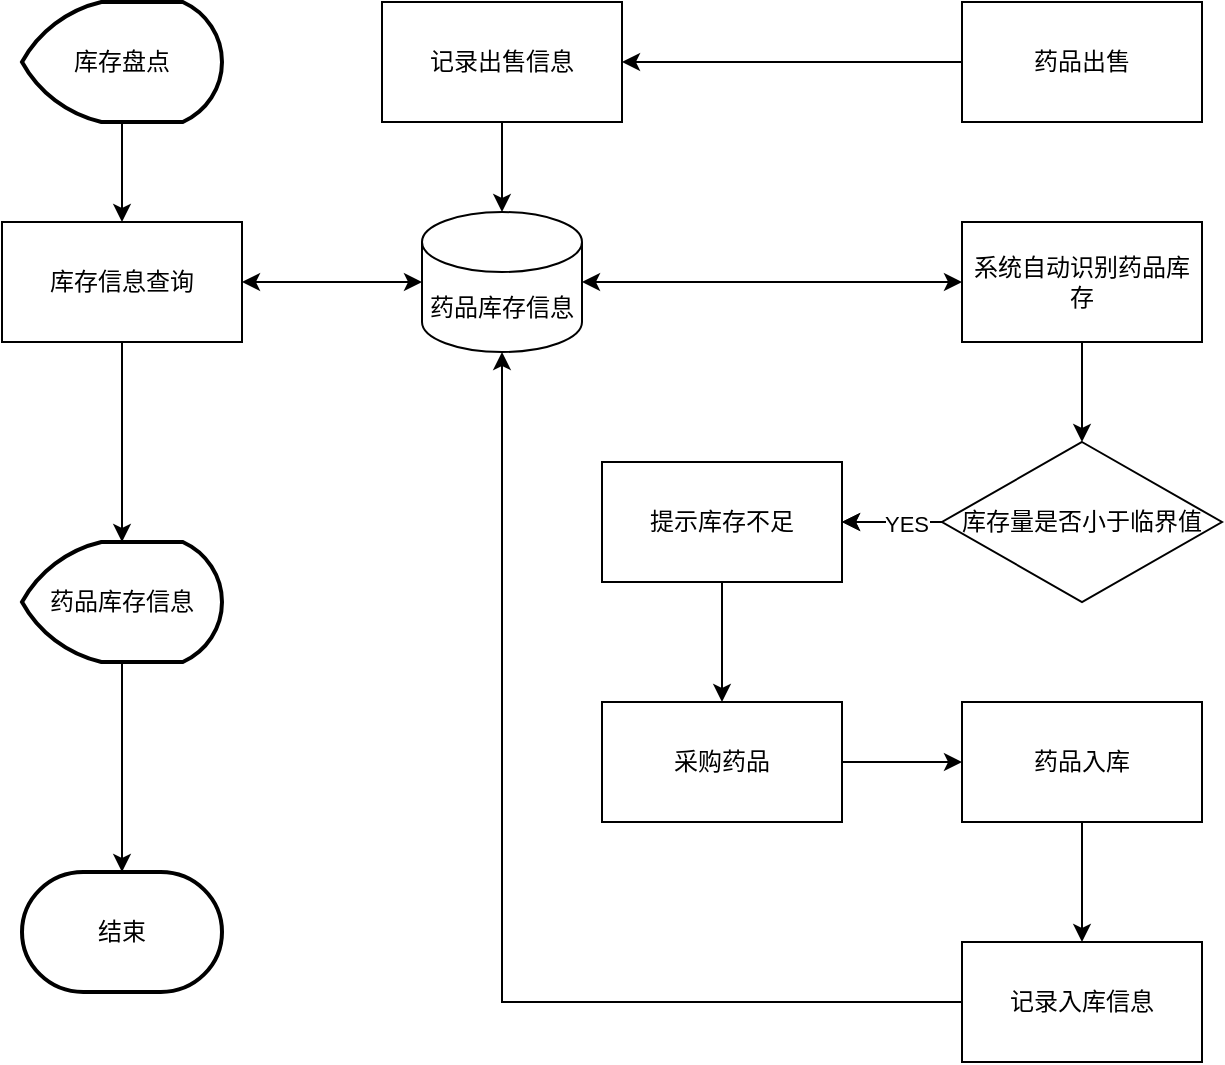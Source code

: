 <mxfile version="24.2.5" type="device">
  <diagram id="C5RBs43oDa-KdzZeNtuy" name="Page-1">
    <mxGraphModel dx="1042" dy="617" grid="1" gridSize="10" guides="1" tooltips="1" connect="1" arrows="1" fold="1" page="1" pageScale="1" pageWidth="827" pageHeight="1169" math="0" shadow="0">
      <root>
        <mxCell id="WIyWlLk6GJQsqaUBKTNV-0" />
        <mxCell id="WIyWlLk6GJQsqaUBKTNV-1" parent="WIyWlLk6GJQsqaUBKTNV-0" />
        <mxCell id="XwCnFEV1DA9XvAOcCUmm-4" style="edgeStyle=orthogonalEdgeStyle;rounded=0;orthogonalLoop=1;jettySize=auto;html=1;" parent="WIyWlLk6GJQsqaUBKTNV-1" source="XwCnFEV1DA9XvAOcCUmm-0" target="XwCnFEV1DA9XvAOcCUmm-1" edge="1">
          <mxGeometry relative="1" as="geometry" />
        </mxCell>
        <mxCell id="XwCnFEV1DA9XvAOcCUmm-0" value="库存盘点" style="strokeWidth=2;html=1;shape=mxgraph.flowchart.display;whiteSpace=wrap;" parent="WIyWlLk6GJQsqaUBKTNV-1" vertex="1">
          <mxGeometry x="280" y="120" width="100" height="60" as="geometry" />
        </mxCell>
        <mxCell id="XwCnFEV1DA9XvAOcCUmm-14" style="edgeStyle=orthogonalEdgeStyle;rounded=0;orthogonalLoop=1;jettySize=auto;html=1;" parent="WIyWlLk6GJQsqaUBKTNV-1" source="XwCnFEV1DA9XvAOcCUmm-1" target="XwCnFEV1DA9XvAOcCUmm-13" edge="1">
          <mxGeometry relative="1" as="geometry" />
        </mxCell>
        <mxCell id="XwCnFEV1DA9XvAOcCUmm-1" value="库存信息查询" style="rounded=0;whiteSpace=wrap;html=1;" parent="WIyWlLk6GJQsqaUBKTNV-1" vertex="1">
          <mxGeometry x="270" y="230" width="120" height="60" as="geometry" />
        </mxCell>
        <mxCell id="XwCnFEV1DA9XvAOcCUmm-2" value="药品库存信息" style="shape=cylinder3;whiteSpace=wrap;html=1;boundedLbl=1;backgroundOutline=1;size=15;" parent="WIyWlLk6GJQsqaUBKTNV-1" vertex="1">
          <mxGeometry x="480" y="225" width="80" height="70" as="geometry" />
        </mxCell>
        <mxCell id="XwCnFEV1DA9XvAOcCUmm-3" value="" style="endArrow=classic;startArrow=classic;html=1;rounded=0;" parent="WIyWlLk6GJQsqaUBKTNV-1" source="XwCnFEV1DA9XvAOcCUmm-1" target="XwCnFEV1DA9XvAOcCUmm-2" edge="1">
          <mxGeometry width="50" height="50" relative="1" as="geometry">
            <mxPoint x="370" y="270" as="sourcePoint" />
            <mxPoint x="420" y="220" as="targetPoint" />
          </mxGeometry>
        </mxCell>
        <mxCell id="XwCnFEV1DA9XvAOcCUmm-10" style="edgeStyle=orthogonalEdgeStyle;rounded=0;orthogonalLoop=1;jettySize=auto;html=1;" parent="WIyWlLk6GJQsqaUBKTNV-1" source="XwCnFEV1DA9XvAOcCUmm-6" target="XwCnFEV1DA9XvAOcCUmm-8" edge="1">
          <mxGeometry relative="1" as="geometry" />
        </mxCell>
        <mxCell id="XwCnFEV1DA9XvAOcCUmm-31" value="" style="edgeStyle=orthogonalEdgeStyle;rounded=0;orthogonalLoop=1;jettySize=auto;html=1;" parent="WIyWlLk6GJQsqaUBKTNV-1" source="XwCnFEV1DA9XvAOcCUmm-6" target="XwCnFEV1DA9XvAOcCUmm-8" edge="1">
          <mxGeometry relative="1" as="geometry" />
        </mxCell>
        <mxCell id="XwCnFEV1DA9XvAOcCUmm-32" value="YES" style="edgeLabel;html=1;align=center;verticalAlign=middle;resizable=0;points=[];" parent="XwCnFEV1DA9XvAOcCUmm-31" vertex="1" connectable="0">
          <mxGeometry x="-0.267" y="1" relative="1" as="geometry">
            <mxPoint as="offset" />
          </mxGeometry>
        </mxCell>
        <mxCell id="XwCnFEV1DA9XvAOcCUmm-6" value="库存量是否小于临界值" style="rhombus;whiteSpace=wrap;html=1;" parent="WIyWlLk6GJQsqaUBKTNV-1" vertex="1">
          <mxGeometry x="740" y="340" width="140" height="80" as="geometry" />
        </mxCell>
        <mxCell id="XwCnFEV1DA9XvAOcCUmm-12" style="edgeStyle=orthogonalEdgeStyle;rounded=0;orthogonalLoop=1;jettySize=auto;html=1;" parent="WIyWlLk6GJQsqaUBKTNV-1" source="XwCnFEV1DA9XvAOcCUmm-7" target="XwCnFEV1DA9XvAOcCUmm-6" edge="1">
          <mxGeometry relative="1" as="geometry" />
        </mxCell>
        <mxCell id="XwCnFEV1DA9XvAOcCUmm-7" value="系统自动识别药品库存" style="rounded=0;whiteSpace=wrap;html=1;" parent="WIyWlLk6GJQsqaUBKTNV-1" vertex="1">
          <mxGeometry x="750" y="230" width="120" height="60" as="geometry" />
        </mxCell>
        <mxCell id="XwCnFEV1DA9XvAOcCUmm-16" style="edgeStyle=orthogonalEdgeStyle;rounded=0;orthogonalLoop=1;jettySize=auto;html=1;" parent="WIyWlLk6GJQsqaUBKTNV-1" source="XwCnFEV1DA9XvAOcCUmm-8" target="XwCnFEV1DA9XvAOcCUmm-15" edge="1">
          <mxGeometry relative="1" as="geometry" />
        </mxCell>
        <mxCell id="XwCnFEV1DA9XvAOcCUmm-8" value="提示库存不足" style="rounded=0;whiteSpace=wrap;html=1;" parent="WIyWlLk6GJQsqaUBKTNV-1" vertex="1">
          <mxGeometry x="570" y="350" width="120" height="60" as="geometry" />
        </mxCell>
        <mxCell id="XwCnFEV1DA9XvAOcCUmm-9" value="" style="endArrow=classic;startArrow=classic;html=1;rounded=0;" parent="WIyWlLk6GJQsqaUBKTNV-1" source="XwCnFEV1DA9XvAOcCUmm-7" target="XwCnFEV1DA9XvAOcCUmm-2" edge="1">
          <mxGeometry width="50" height="50" relative="1" as="geometry">
            <mxPoint x="490" y="330" as="sourcePoint" />
            <mxPoint x="540" y="280" as="targetPoint" />
          </mxGeometry>
        </mxCell>
        <mxCell id="XwCnFEV1DA9XvAOcCUmm-18" style="edgeStyle=orthogonalEdgeStyle;rounded=0;orthogonalLoop=1;jettySize=auto;html=1;" parent="WIyWlLk6GJQsqaUBKTNV-1" source="XwCnFEV1DA9XvAOcCUmm-13" target="XwCnFEV1DA9XvAOcCUmm-17" edge="1">
          <mxGeometry relative="1" as="geometry" />
        </mxCell>
        <mxCell id="XwCnFEV1DA9XvAOcCUmm-13" value="药品库存信息" style="strokeWidth=2;html=1;shape=mxgraph.flowchart.display;whiteSpace=wrap;" parent="WIyWlLk6GJQsqaUBKTNV-1" vertex="1">
          <mxGeometry x="280" y="390" width="100" height="60" as="geometry" />
        </mxCell>
        <mxCell id="XwCnFEV1DA9XvAOcCUmm-20" style="edgeStyle=orthogonalEdgeStyle;rounded=0;orthogonalLoop=1;jettySize=auto;html=1;" parent="WIyWlLk6GJQsqaUBKTNV-1" source="XwCnFEV1DA9XvAOcCUmm-15" target="XwCnFEV1DA9XvAOcCUmm-19" edge="1">
          <mxGeometry relative="1" as="geometry">
            <mxPoint x="810" y="730" as="targetPoint" />
          </mxGeometry>
        </mxCell>
        <mxCell id="XwCnFEV1DA9XvAOcCUmm-15" value="采购药品" style="rounded=0;whiteSpace=wrap;html=1;" parent="WIyWlLk6GJQsqaUBKTNV-1" vertex="1">
          <mxGeometry x="570" y="470" width="120" height="60" as="geometry" />
        </mxCell>
        <mxCell id="XwCnFEV1DA9XvAOcCUmm-17" value="结束" style="strokeWidth=2;html=1;shape=mxgraph.flowchart.terminator;whiteSpace=wrap;" parent="WIyWlLk6GJQsqaUBKTNV-1" vertex="1">
          <mxGeometry x="280" y="555" width="100" height="60" as="geometry" />
        </mxCell>
        <mxCell id="XwCnFEV1DA9XvAOcCUmm-38" style="edgeStyle=orthogonalEdgeStyle;rounded=0;orthogonalLoop=1;jettySize=auto;html=1;" parent="WIyWlLk6GJQsqaUBKTNV-1" source="XwCnFEV1DA9XvAOcCUmm-19" target="XwCnFEV1DA9XvAOcCUmm-37" edge="1">
          <mxGeometry relative="1" as="geometry" />
        </mxCell>
        <mxCell id="XwCnFEV1DA9XvAOcCUmm-19" value="药品入库" style="rounded=0;whiteSpace=wrap;html=1;" parent="WIyWlLk6GJQsqaUBKTNV-1" vertex="1">
          <mxGeometry x="750" y="470" width="120" height="60" as="geometry" />
        </mxCell>
        <mxCell id="XwCnFEV1DA9XvAOcCUmm-35" style="edgeStyle=orthogonalEdgeStyle;rounded=0;orthogonalLoop=1;jettySize=auto;html=1;" parent="WIyWlLk6GJQsqaUBKTNV-1" source="XwCnFEV1DA9XvAOcCUmm-33" target="XwCnFEV1DA9XvAOcCUmm-34" edge="1">
          <mxGeometry relative="1" as="geometry" />
        </mxCell>
        <mxCell id="XwCnFEV1DA9XvAOcCUmm-33" value="药品出售" style="rounded=0;whiteSpace=wrap;html=1;" parent="WIyWlLk6GJQsqaUBKTNV-1" vertex="1">
          <mxGeometry x="750" y="120" width="120" height="60" as="geometry" />
        </mxCell>
        <mxCell id="XwCnFEV1DA9XvAOcCUmm-40" style="edgeStyle=orthogonalEdgeStyle;rounded=0;orthogonalLoop=1;jettySize=auto;html=1;" parent="WIyWlLk6GJQsqaUBKTNV-1" source="XwCnFEV1DA9XvAOcCUmm-34" target="XwCnFEV1DA9XvAOcCUmm-2" edge="1">
          <mxGeometry relative="1" as="geometry" />
        </mxCell>
        <mxCell id="XwCnFEV1DA9XvAOcCUmm-34" value="记录出售信息" style="rounded=0;whiteSpace=wrap;html=1;" parent="WIyWlLk6GJQsqaUBKTNV-1" vertex="1">
          <mxGeometry x="460" y="120" width="120" height="60" as="geometry" />
        </mxCell>
        <mxCell id="XwCnFEV1DA9XvAOcCUmm-39" style="edgeStyle=orthogonalEdgeStyle;rounded=0;orthogonalLoop=1;jettySize=auto;html=1;" parent="WIyWlLk6GJQsqaUBKTNV-1" source="XwCnFEV1DA9XvAOcCUmm-37" target="XwCnFEV1DA9XvAOcCUmm-2" edge="1">
          <mxGeometry relative="1" as="geometry" />
        </mxCell>
        <mxCell id="XwCnFEV1DA9XvAOcCUmm-37" value="记录入库信息" style="rounded=0;whiteSpace=wrap;html=1;" parent="WIyWlLk6GJQsqaUBKTNV-1" vertex="1">
          <mxGeometry x="750" y="590" width="120" height="60" as="geometry" />
        </mxCell>
      </root>
    </mxGraphModel>
  </diagram>
</mxfile>
